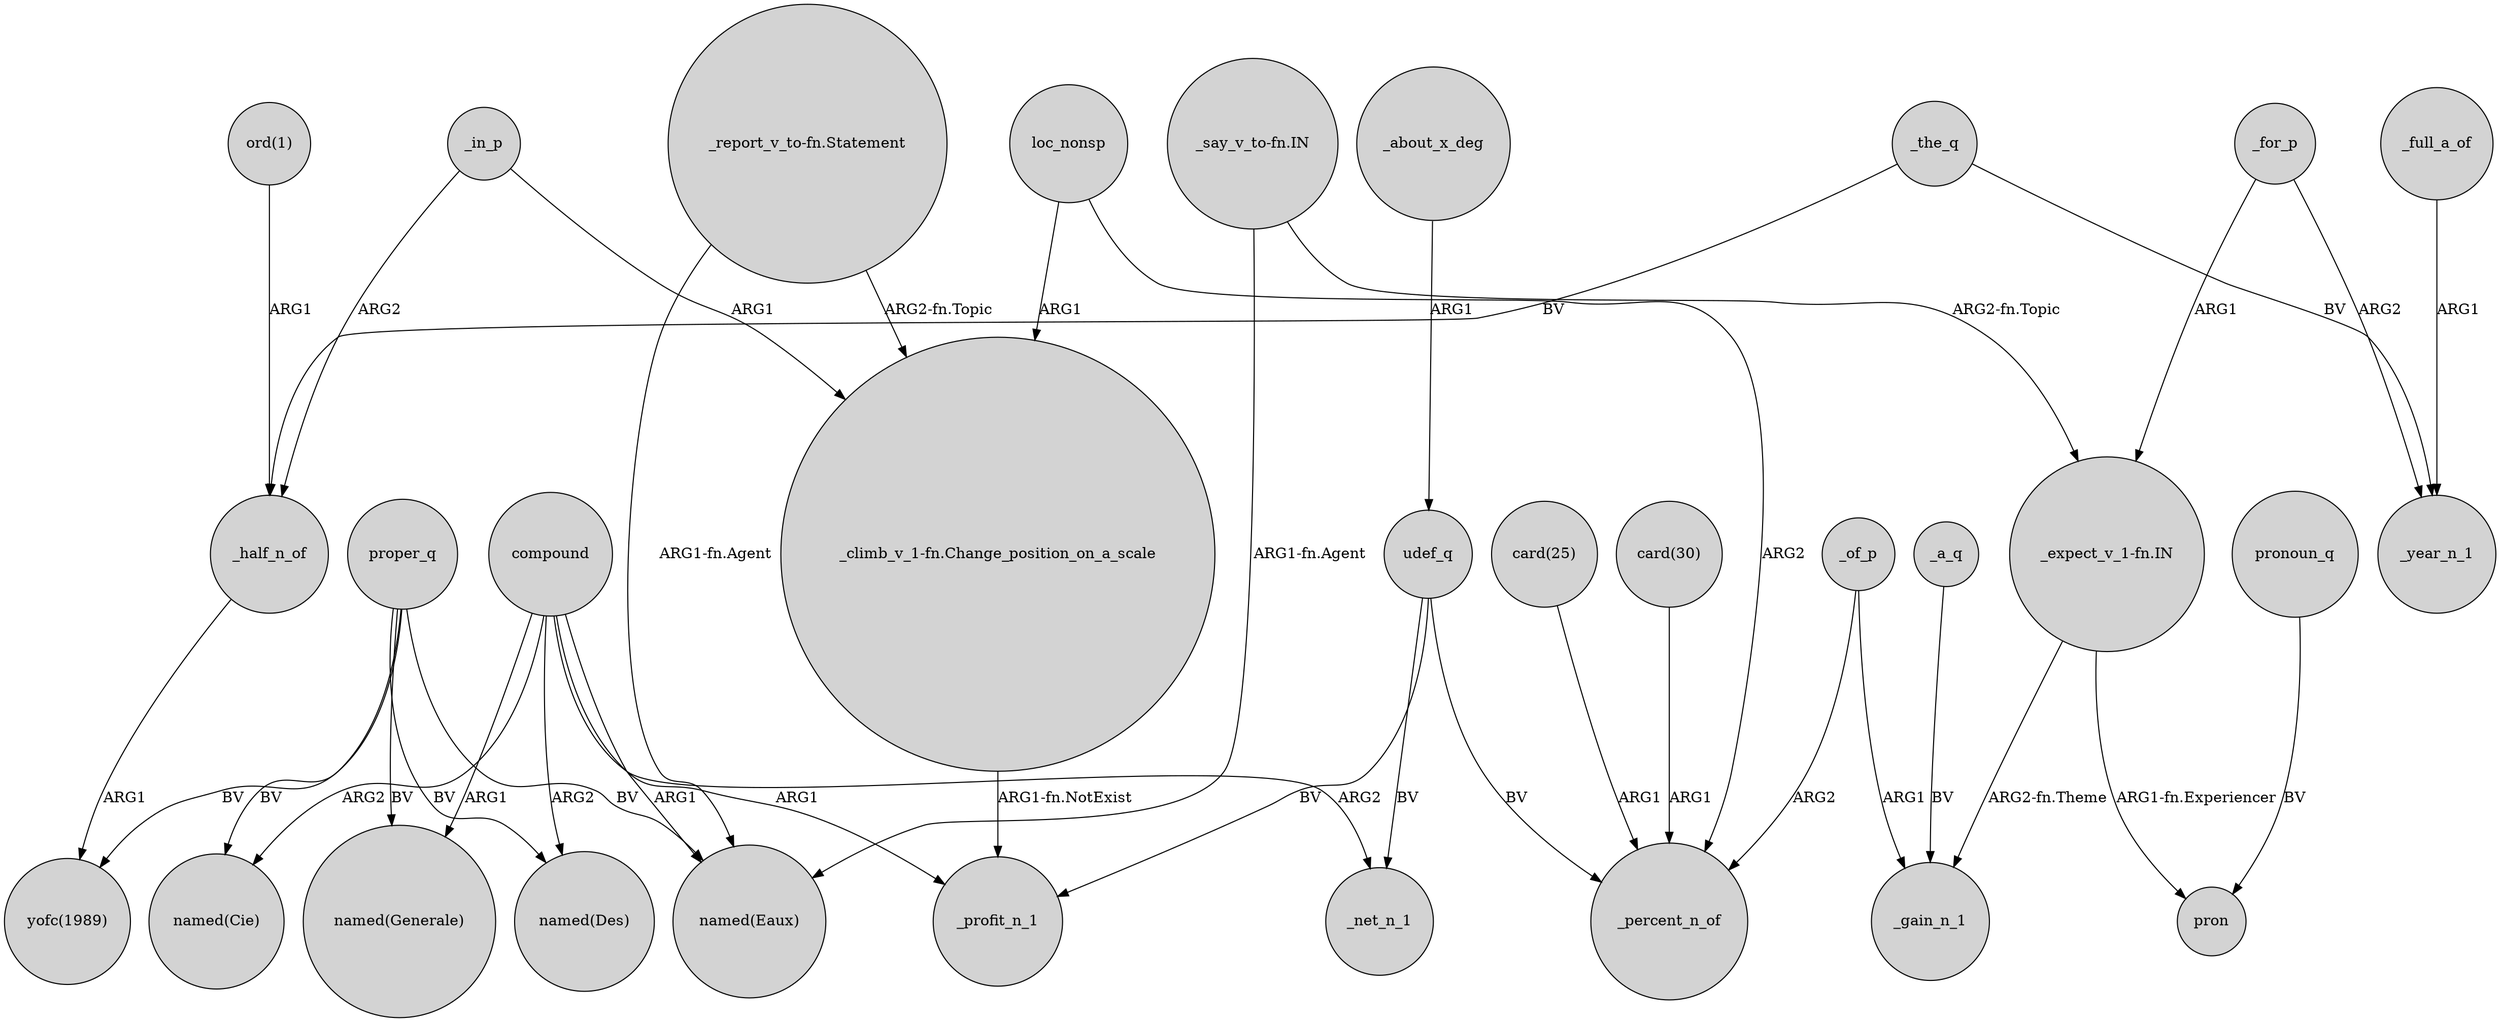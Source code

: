digraph {
	node [shape=circle style=filled]
	_half_n_of -> "yofc(1989)" [label=ARG1]
	_in_p -> "_climb_v_1-fn.Change_position_on_a_scale" [label=ARG1]
	_for_p -> _year_n_1 [label=ARG2]
	compound -> "named(Eaux)" [label=ARG1]
	"card(25)" -> _percent_n_of [label=ARG1]
	proper_q -> "named(Generale)" [label=BV]
	compound -> "named(Generale)" [label=ARG1]
	loc_nonsp -> "_climb_v_1-fn.Change_position_on_a_scale" [label=ARG1]
	compound -> "named(Des)" [label=ARG2]
	compound -> _profit_n_1 [label=ARG1]
	"card(30)" -> _percent_n_of [label=ARG1]
	"_climb_v_1-fn.Change_position_on_a_scale" -> _profit_n_1 [label="ARG1-fn.NotExist"]
	_about_x_deg -> udef_q [label=ARG1]
	"_report_v_to-fn.Statement" -> "named(Eaux)" [label="ARG1-fn.Agent"]
	proper_q -> "yofc(1989)" [label=BV]
	"_expect_v_1-fn.IN" -> _gain_n_1 [label="ARG2-fn.Theme"]
	pronoun_q -> pron [label=BV]
	_of_p -> _percent_n_of [label=ARG2]
	"ord(1)" -> _half_n_of [label=ARG1]
	_for_p -> "_expect_v_1-fn.IN" [label=ARG1]
	compound -> _net_n_1 [label=ARG2]
	loc_nonsp -> _percent_n_of [label=ARG2]
	"_say_v_to-fn.IN" -> "named(Eaux)" [label="ARG1-fn.Agent"]
	proper_q -> "named(Eaux)" [label=BV]
	_a_q -> _gain_n_1 [label=BV]
	_full_a_of -> _year_n_1 [label=ARG1]
	_of_p -> _gain_n_1 [label=ARG1]
	_the_q -> _year_n_1 [label=BV]
	"_expect_v_1-fn.IN" -> pron [label="ARG1-fn.Experiencer"]
	udef_q -> _net_n_1 [label=BV]
	_in_p -> _half_n_of [label=ARG2]
	"_say_v_to-fn.IN" -> "_expect_v_1-fn.IN" [label="ARG2-fn.Topic"]
	compound -> "named(Cie)" [label=ARG2]
	proper_q -> "named(Des)" [label=BV]
	"_report_v_to-fn.Statement" -> "_climb_v_1-fn.Change_position_on_a_scale" [label="ARG2-fn.Topic"]
	udef_q -> _profit_n_1 [label=BV]
	udef_q -> _percent_n_of [label=BV]
	_the_q -> _half_n_of [label=BV]
	proper_q -> "named(Cie)" [label=BV]
}
